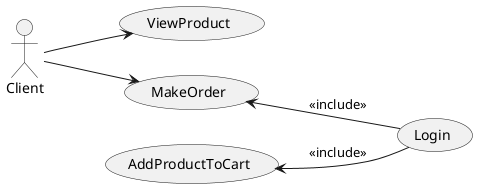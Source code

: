 @startuml
actor "Client" as Client
usecase "ViewProduct" as ViewProduct 
usecase "AddProductToCart" as AddProduct
usecase "MakeOrder" as MakeOrder
usecase "Login" as Login

left to right direction
Client --> ViewProduct
Client --> MakeOrder
MakeOrder <-- Login: <<include>>
AddProduct <-- Login: <<include>>
@enduml